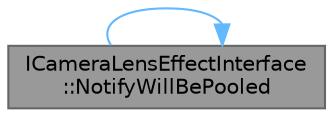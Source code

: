 digraph "ICameraLensEffectInterface::NotifyWillBePooled"
{
 // INTERACTIVE_SVG=YES
 // LATEX_PDF_SIZE
  bgcolor="transparent";
  edge [fontname=Helvetica,fontsize=10,labelfontname=Helvetica,labelfontsize=10];
  node [fontname=Helvetica,fontsize=10,shape=box,height=0.2,width=0.4];
  rankdir="LR";
  Node1 [id="Node000001",label="ICameraLensEffectInterface\l::NotifyWillBePooled",height=0.2,width=0.4,color="gray40", fillcolor="grey60", style="filled", fontcolor="black",tooltip="If this type needs to handle being pooled, override this function."];
  Node1 -> Node1 [id="edge1_Node000001_Node000001",color="steelblue1",style="solid",tooltip=" "];
}

